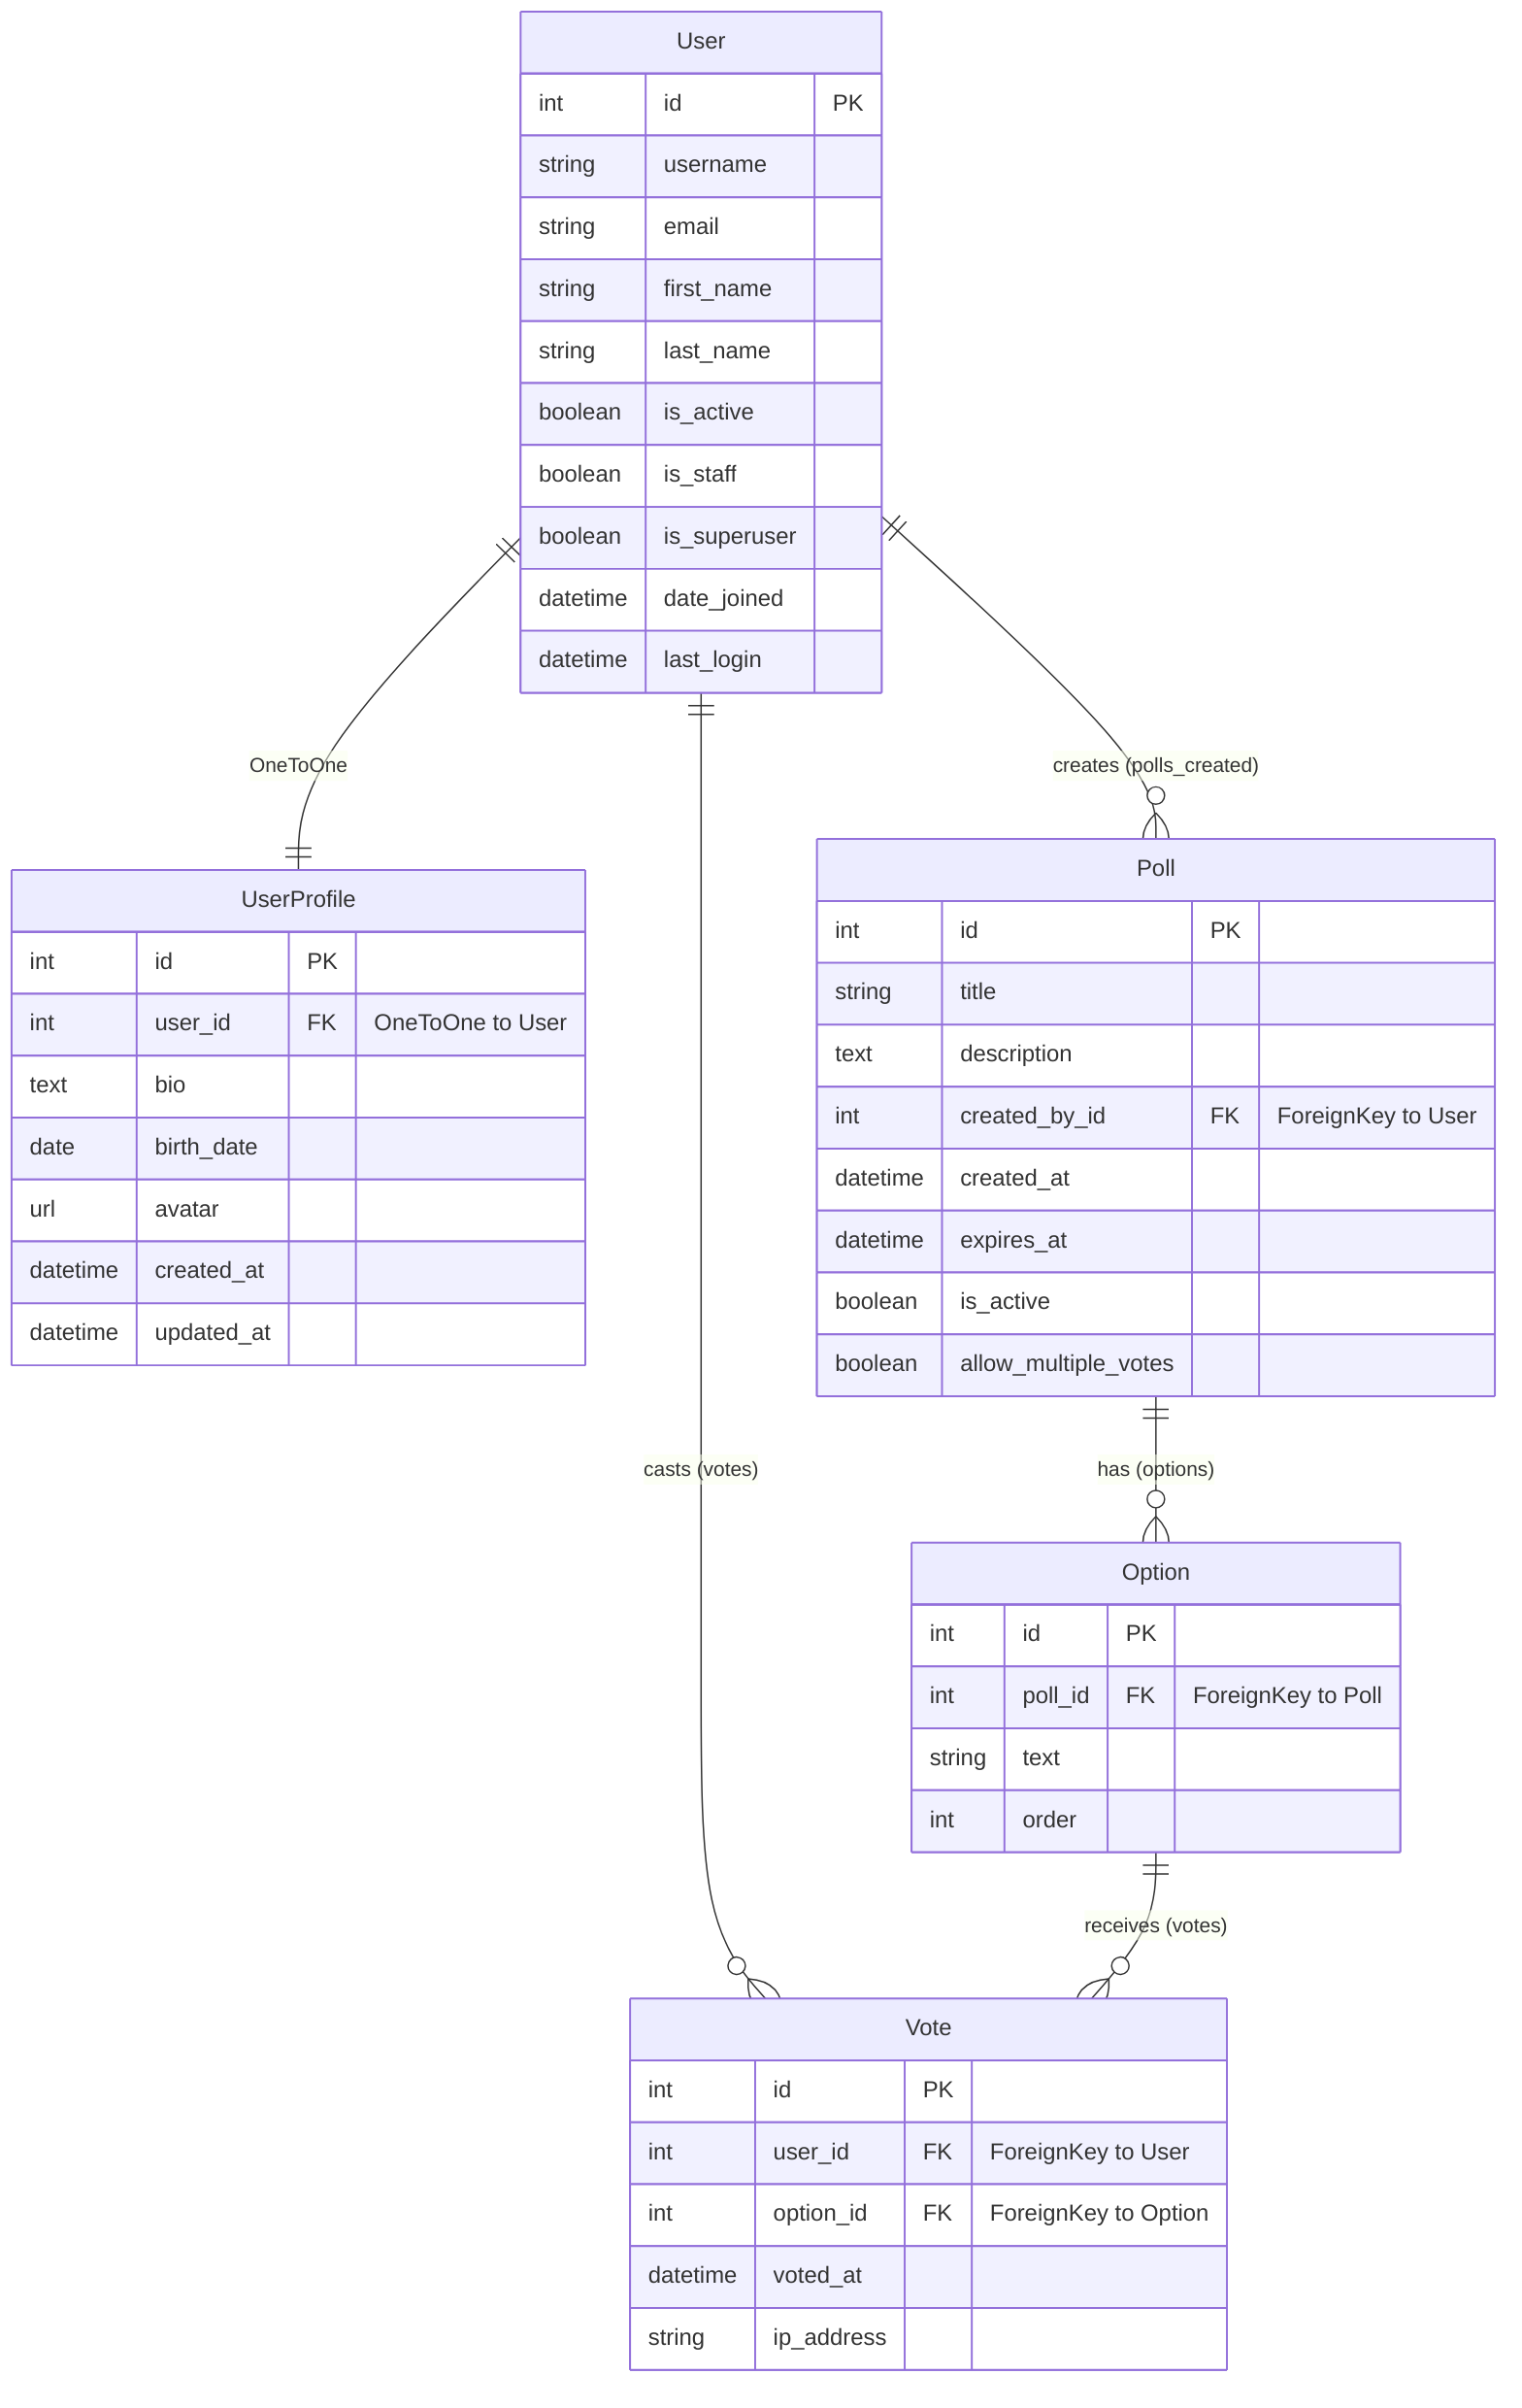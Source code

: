 erDiagram
    %% Django's built-in User model (auth.User)
    User {
        int id PK
        string username
        string email
        string first_name
        string last_name
        boolean is_active
        boolean is_staff
        boolean is_superuser
        datetime date_joined
        datetime last_login
    }

    %% pollSystemAccounts App Models
    UserProfile {
        int id PK
        int user_id FK "OneToOne to User"
        text bio
        date birth_date
        url avatar
        datetime created_at
        datetime updated_at
    }

    %% pollSystemApi App Models
    Poll {
        int id PK
        string title
        text description
        int created_by_id FK "ForeignKey to User"
        datetime created_at
        datetime expires_at
        boolean is_active
        boolean allow_multiple_votes
    }

    Option {
        int id PK
        int poll_id FK "ForeignKey to Poll"
        string text
        int order
    }

    Vote {
        int id PK
        int user_id FK "ForeignKey to User"
        int option_id FK "ForeignKey to Option"
        datetime voted_at
        string ip_address
    }

    %% Relationships
    User ||--|| UserProfile : "OneToOne"
    User ||--o{ Poll : "creates (polls_created)"
    User ||--o{ Vote : "casts (votes)"
    Poll ||--o{ Option : "has (options)"
    Option ||--o{ Vote : "receives (votes)"

    %% Additional relationship notes
    %% Vote has indirect relationship to Poll through Option
    %% Unique constraints: (user, option) in Vote table
    %% Unique constraints: (poll, text) in Option table